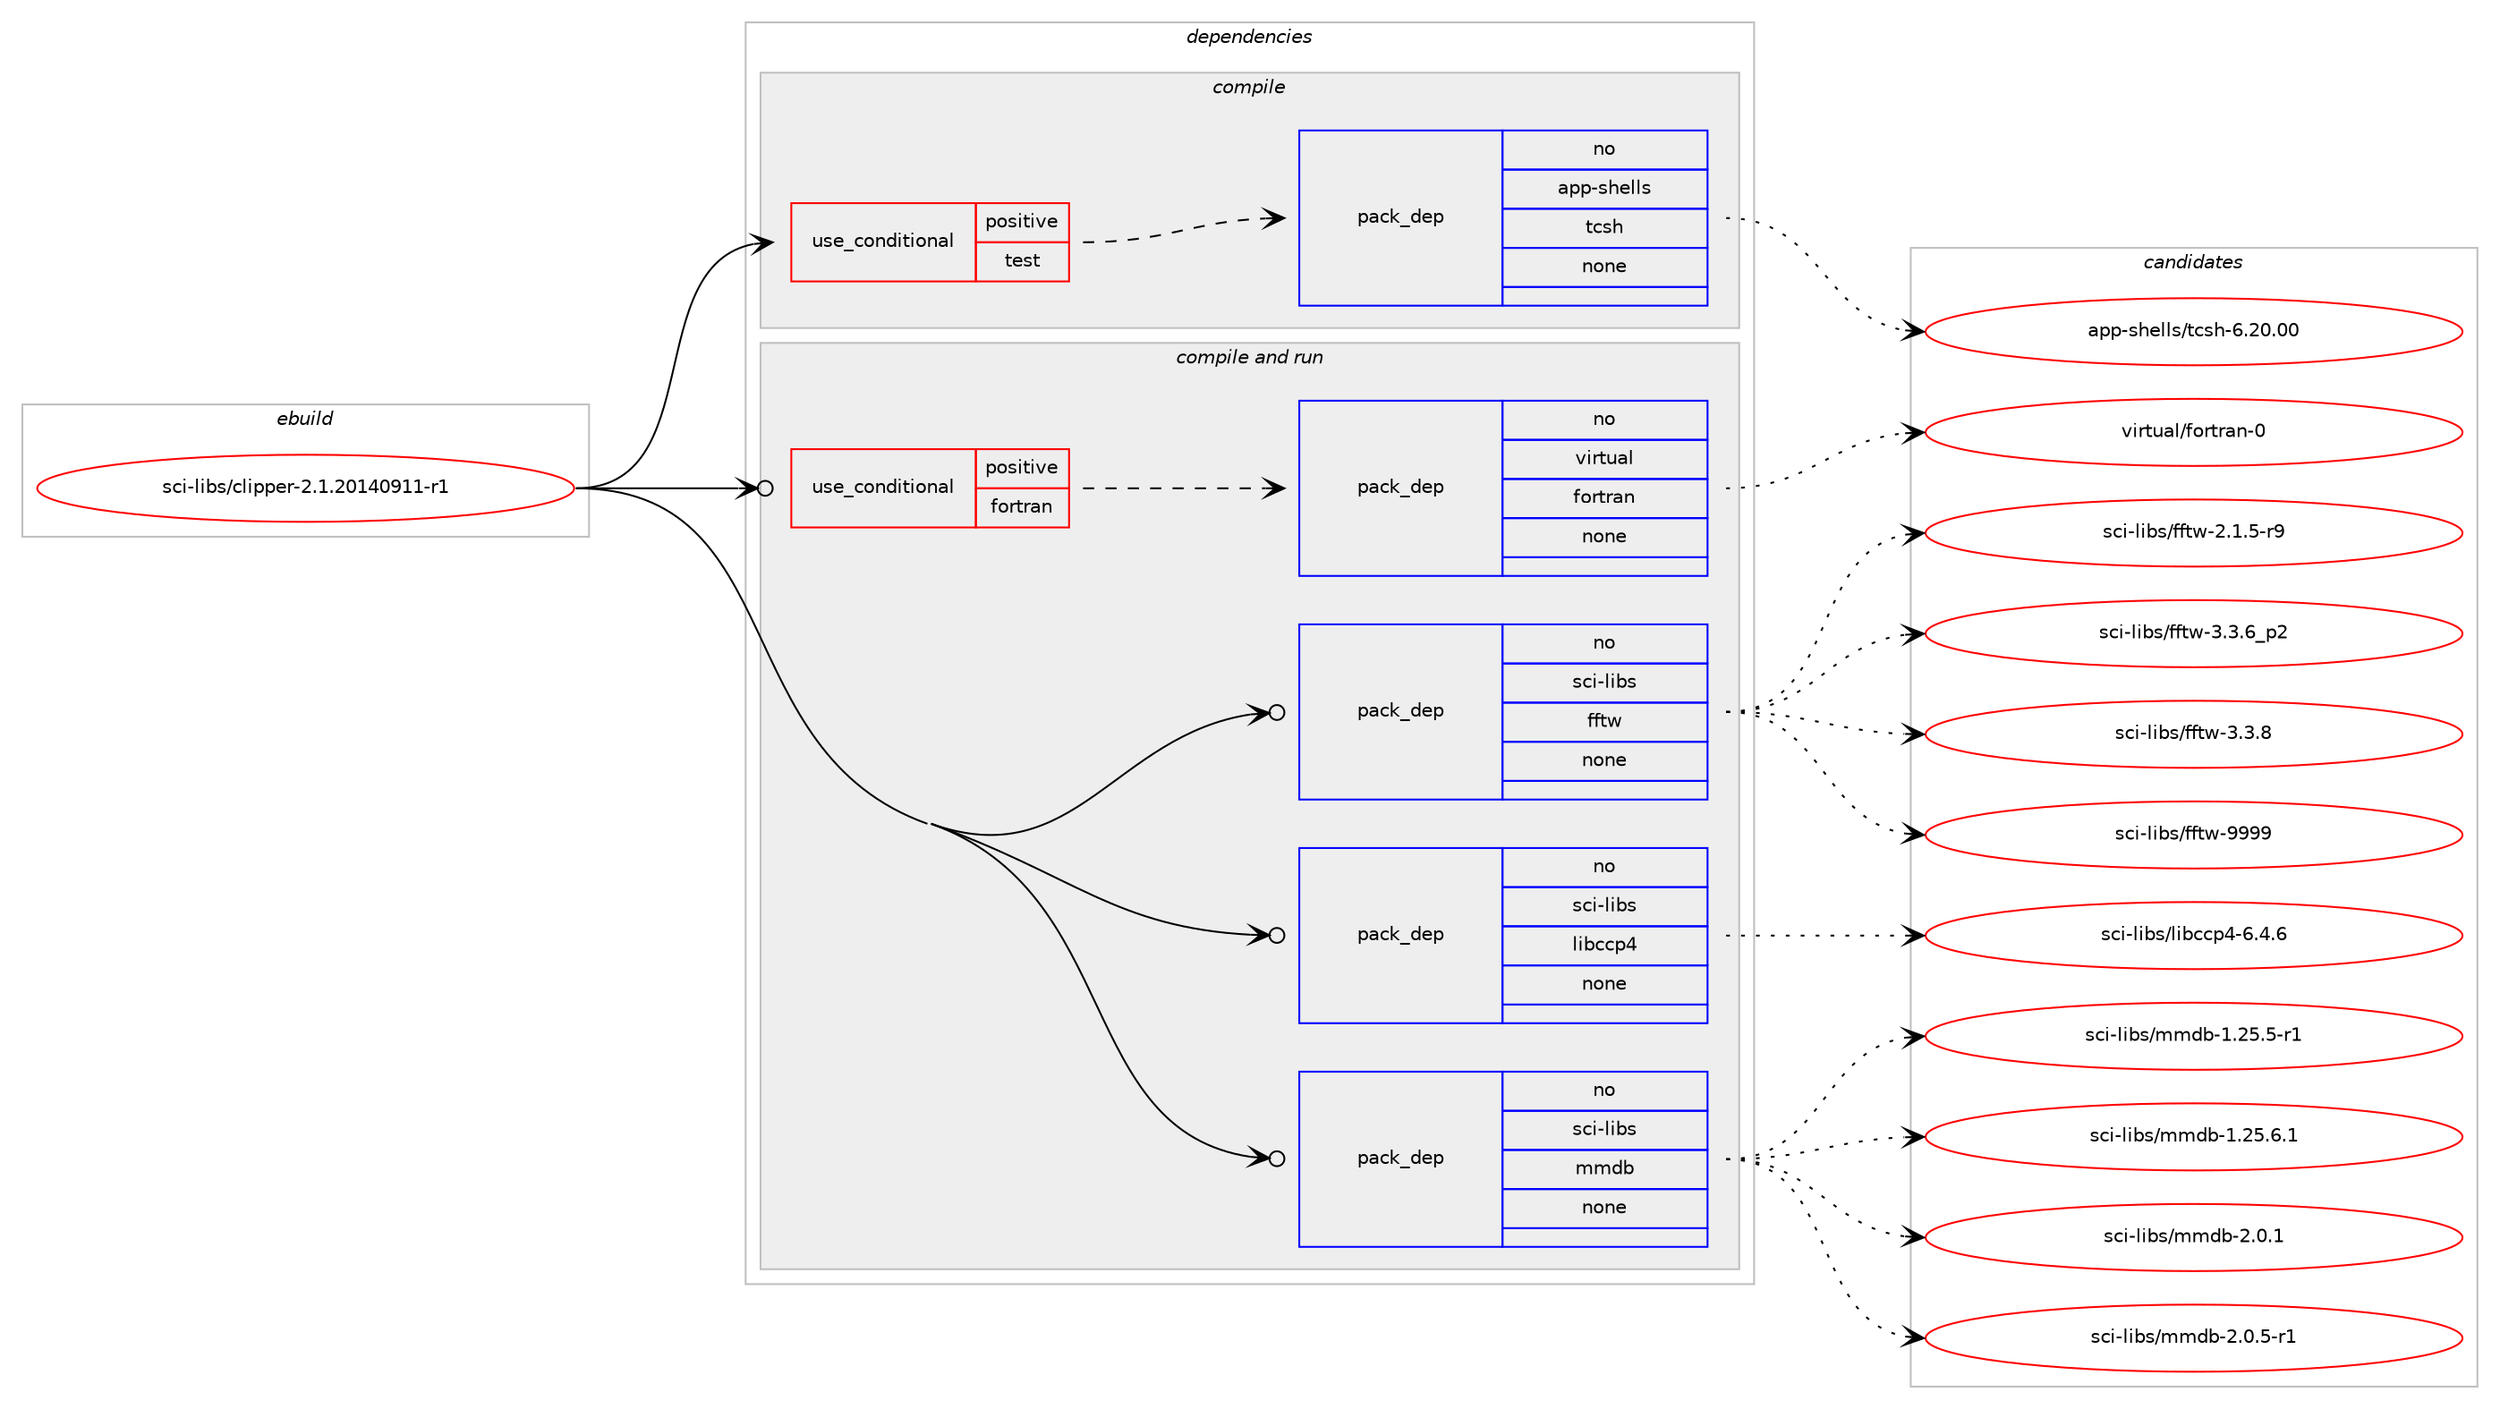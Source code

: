 digraph prolog {

# *************
# Graph options
# *************

newrank=true;
concentrate=true;
compound=true;
graph [rankdir=LR,fontname=Helvetica,fontsize=10,ranksep=1.5];#, ranksep=2.5, nodesep=0.2];
edge  [arrowhead=vee];
node  [fontname=Helvetica,fontsize=10];

# **********
# The ebuild
# **********

subgraph cluster_leftcol {
color=gray;
rank=same;
label=<<i>ebuild</i>>;
id [label="sci-libs/clipper-2.1.20140911-r1", color=red, width=4, href="../sci-libs/clipper-2.1.20140911-r1.svg"];
}

# ****************
# The dependencies
# ****************

subgraph cluster_midcol {
color=gray;
label=<<i>dependencies</i>>;
subgraph cluster_compile {
fillcolor="#eeeeee";
style=filled;
label=<<i>compile</i>>;
subgraph cond453134 {
dependency1692598 [label=<<TABLE BORDER="0" CELLBORDER="1" CELLSPACING="0" CELLPADDING="4"><TR><TD ROWSPAN="3" CELLPADDING="10">use_conditional</TD></TR><TR><TD>positive</TD></TR><TR><TD>test</TD></TR></TABLE>>, shape=none, color=red];
subgraph pack1211736 {
dependency1692599 [label=<<TABLE BORDER="0" CELLBORDER="1" CELLSPACING="0" CELLPADDING="4" WIDTH="220"><TR><TD ROWSPAN="6" CELLPADDING="30">pack_dep</TD></TR><TR><TD WIDTH="110">no</TD></TR><TR><TD>app-shells</TD></TR><TR><TD>tcsh</TD></TR><TR><TD>none</TD></TR><TR><TD></TD></TR></TABLE>>, shape=none, color=blue];
}
dependency1692598:e -> dependency1692599:w [weight=20,style="dashed",arrowhead="vee"];
}
id:e -> dependency1692598:w [weight=20,style="solid",arrowhead="vee"];
}
subgraph cluster_compileandrun {
fillcolor="#eeeeee";
style=filled;
label=<<i>compile and run</i>>;
subgraph cond453135 {
dependency1692600 [label=<<TABLE BORDER="0" CELLBORDER="1" CELLSPACING="0" CELLPADDING="4"><TR><TD ROWSPAN="3" CELLPADDING="10">use_conditional</TD></TR><TR><TD>positive</TD></TR><TR><TD>fortran</TD></TR></TABLE>>, shape=none, color=red];
subgraph pack1211737 {
dependency1692601 [label=<<TABLE BORDER="0" CELLBORDER="1" CELLSPACING="0" CELLPADDING="4" WIDTH="220"><TR><TD ROWSPAN="6" CELLPADDING="30">pack_dep</TD></TR><TR><TD WIDTH="110">no</TD></TR><TR><TD>virtual</TD></TR><TR><TD>fortran</TD></TR><TR><TD>none</TD></TR><TR><TD></TD></TR></TABLE>>, shape=none, color=blue];
}
dependency1692600:e -> dependency1692601:w [weight=20,style="dashed",arrowhead="vee"];
}
id:e -> dependency1692600:w [weight=20,style="solid",arrowhead="odotvee"];
subgraph pack1211738 {
dependency1692602 [label=<<TABLE BORDER="0" CELLBORDER="1" CELLSPACING="0" CELLPADDING="4" WIDTH="220"><TR><TD ROWSPAN="6" CELLPADDING="30">pack_dep</TD></TR><TR><TD WIDTH="110">no</TD></TR><TR><TD>sci-libs</TD></TR><TR><TD>fftw</TD></TR><TR><TD>none</TD></TR><TR><TD></TD></TR></TABLE>>, shape=none, color=blue];
}
id:e -> dependency1692602:w [weight=20,style="solid",arrowhead="odotvee"];
subgraph pack1211739 {
dependency1692603 [label=<<TABLE BORDER="0" CELLBORDER="1" CELLSPACING="0" CELLPADDING="4" WIDTH="220"><TR><TD ROWSPAN="6" CELLPADDING="30">pack_dep</TD></TR><TR><TD WIDTH="110">no</TD></TR><TR><TD>sci-libs</TD></TR><TR><TD>libccp4</TD></TR><TR><TD>none</TD></TR><TR><TD></TD></TR></TABLE>>, shape=none, color=blue];
}
id:e -> dependency1692603:w [weight=20,style="solid",arrowhead="odotvee"];
subgraph pack1211740 {
dependency1692604 [label=<<TABLE BORDER="0" CELLBORDER="1" CELLSPACING="0" CELLPADDING="4" WIDTH="220"><TR><TD ROWSPAN="6" CELLPADDING="30">pack_dep</TD></TR><TR><TD WIDTH="110">no</TD></TR><TR><TD>sci-libs</TD></TR><TR><TD>mmdb</TD></TR><TR><TD>none</TD></TR><TR><TD></TD></TR></TABLE>>, shape=none, color=blue];
}
id:e -> dependency1692604:w [weight=20,style="solid",arrowhead="odotvee"];
}
subgraph cluster_run {
fillcolor="#eeeeee";
style=filled;
label=<<i>run</i>>;
}
}

# **************
# The candidates
# **************

subgraph cluster_choices {
rank=same;
color=gray;
label=<<i>candidates</i>>;

subgraph choice1211736 {
color=black;
nodesep=1;
choice971121124511510410110810811547116991151044554465048464848 [label="app-shells/tcsh-6.20.00", color=red, width=4,href="../app-shells/tcsh-6.20.00.svg"];
dependency1692599:e -> choice971121124511510410110810811547116991151044554465048464848:w [style=dotted,weight="100"];
}
subgraph choice1211737 {
color=black;
nodesep=1;
choice1181051141161179710847102111114116114971104548 [label="virtual/fortran-0", color=red, width=4,href="../virtual/fortran-0.svg"];
dependency1692601:e -> choice1181051141161179710847102111114116114971104548:w [style=dotted,weight="100"];
}
subgraph choice1211738 {
color=black;
nodesep=1;
choice115991054510810598115471021021161194550464946534511457 [label="sci-libs/fftw-2.1.5-r9", color=red, width=4,href="../sci-libs/fftw-2.1.5-r9.svg"];
choice115991054510810598115471021021161194551465146549511250 [label="sci-libs/fftw-3.3.6_p2", color=red, width=4,href="../sci-libs/fftw-3.3.6_p2.svg"];
choice11599105451081059811547102102116119455146514656 [label="sci-libs/fftw-3.3.8", color=red, width=4,href="../sci-libs/fftw-3.3.8.svg"];
choice115991054510810598115471021021161194557575757 [label="sci-libs/fftw-9999", color=red, width=4,href="../sci-libs/fftw-9999.svg"];
dependency1692602:e -> choice115991054510810598115471021021161194550464946534511457:w [style=dotted,weight="100"];
dependency1692602:e -> choice115991054510810598115471021021161194551465146549511250:w [style=dotted,weight="100"];
dependency1692602:e -> choice11599105451081059811547102102116119455146514656:w [style=dotted,weight="100"];
dependency1692602:e -> choice115991054510810598115471021021161194557575757:w [style=dotted,weight="100"];
}
subgraph choice1211739 {
color=black;
nodesep=1;
choice1159910545108105981154710810598999911252455446524654 [label="sci-libs/libccp4-6.4.6", color=red, width=4,href="../sci-libs/libccp4-6.4.6.svg"];
dependency1692603:e -> choice1159910545108105981154710810598999911252455446524654:w [style=dotted,weight="100"];
}
subgraph choice1211740 {
color=black;
nodesep=1;
choice1159910545108105981154710910910098454946505346534511449 [label="sci-libs/mmdb-1.25.5-r1", color=red, width=4,href="../sci-libs/mmdb-1.25.5-r1.svg"];
choice1159910545108105981154710910910098454946505346544649 [label="sci-libs/mmdb-1.25.6.1", color=red, width=4,href="../sci-libs/mmdb-1.25.6.1.svg"];
choice1159910545108105981154710910910098455046484649 [label="sci-libs/mmdb-2.0.1", color=red, width=4,href="../sci-libs/mmdb-2.0.1.svg"];
choice11599105451081059811547109109100984550464846534511449 [label="sci-libs/mmdb-2.0.5-r1", color=red, width=4,href="../sci-libs/mmdb-2.0.5-r1.svg"];
dependency1692604:e -> choice1159910545108105981154710910910098454946505346534511449:w [style=dotted,weight="100"];
dependency1692604:e -> choice1159910545108105981154710910910098454946505346544649:w [style=dotted,weight="100"];
dependency1692604:e -> choice1159910545108105981154710910910098455046484649:w [style=dotted,weight="100"];
dependency1692604:e -> choice11599105451081059811547109109100984550464846534511449:w [style=dotted,weight="100"];
}
}

}
